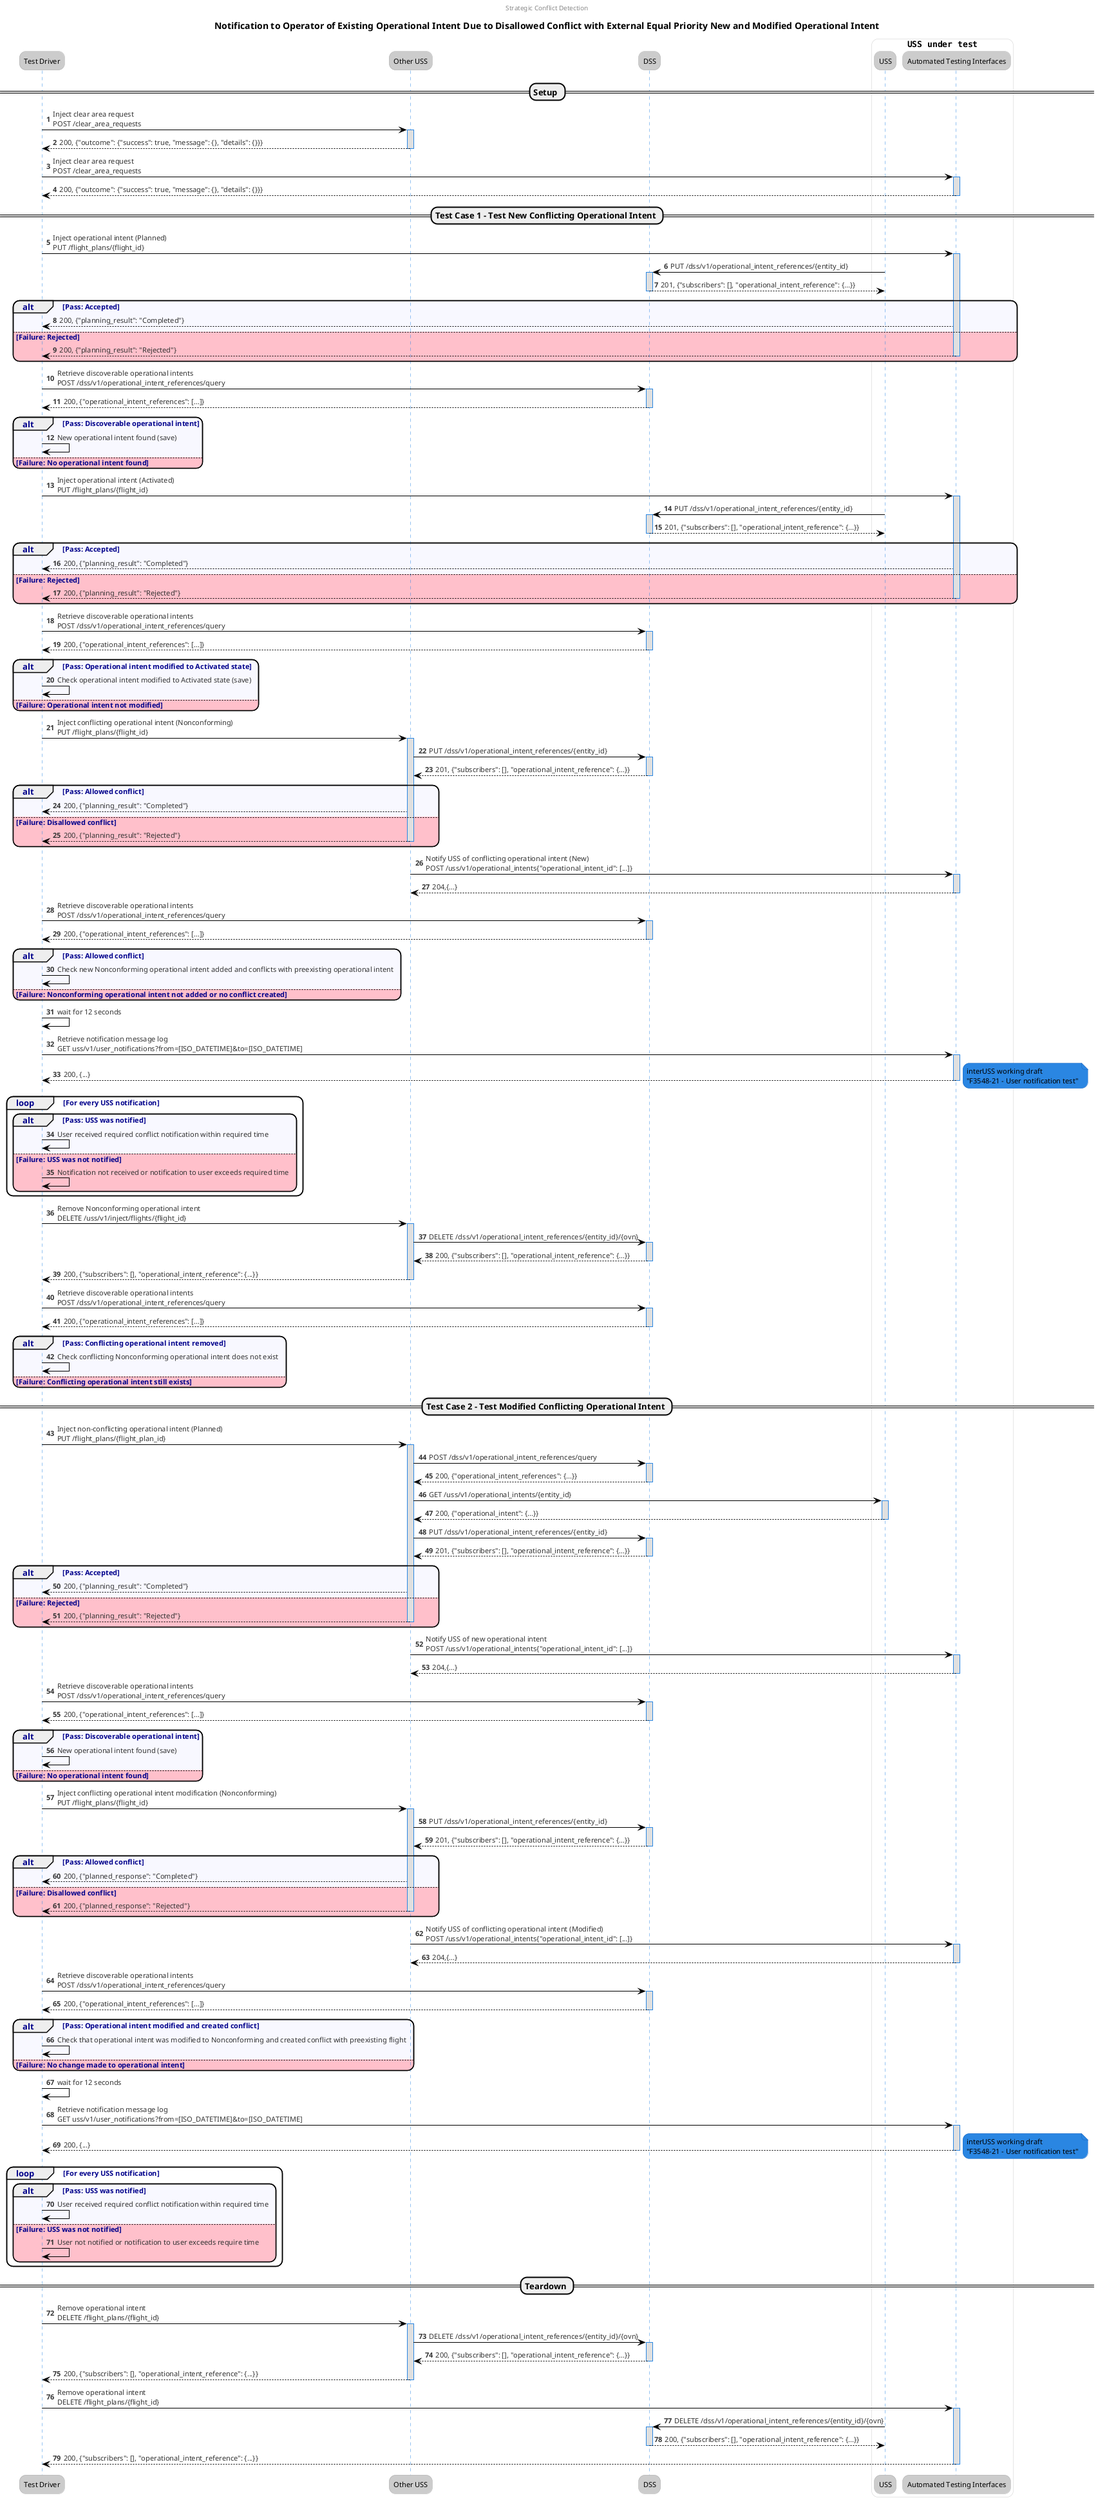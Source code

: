 @startuml
autonumber
!theme reddress-lightblue
skinparam BoxPadding 10
skinparam roundcorner 20
skinparam SequenceGroupHeaderFontColor darkblue
skinparam SequenceGroupFontColor darkblue
skinparam SequenceBoxBackgroundColor White
skinparam shadowing false


center header Strategic Conflict Detection
title Notification to Operator of Existing Operational Intent Due to Disallowed Conflict with External Equal Priority New and Modified Operational Intent

participant "Test Driver" as TD
participant "Other USS" as OUSS
participant "DSS" as DSS
box ""USS under test""
    participant "USS" as USS
    participant "Automated Testing Interfaces" as USSInter
end box

== Setup ==
' Clear area
TD -> OUSS++: Inject clear area request\nPOST /clear_area_requests
return 200, {"outcome": {"success": true, "message": {}, "details": {}}}

TD -> USSInter++: Inject clear area request\nPOST /clear_area_requests
return 200, {"outcome": {"success": true, "message": {}, "details": {}}}
 
== Test Case 1 - Test New Conflicting Operational Intent ==
 
' Test Case 1: attempt to create OI with conflict is rejected and user notified 

' Inject operational intent in planned state
TD -> USSInter++: Inject operational intent (Planned)\nPUT /flight_plans/{flight_id}
USS -> DSS++: PUT /dss/v1/operational_intent_references/{entity_id}
return 201, {"subscribers": [], "operational_intent_reference": {...}}
alt #GhostWhite Pass: Accepted
        TD <-- USSInter: 200, {"planning_result": "Completed"}
else #Pink Failure: Rejected
        TD <-- USSInter--: 200, {"planning_result": "Rejected"}
end

' Check if operational intent is discoverable 
TD -> DSS++: Retrieve discoverable operational intents\nPOST /dss/v1/operational_intent_references/query
return 200, {"operational_intent_references": [...]}
alt #GhostWhite Pass: Discoverable operational intent
        TD -> TD: New operational intent found (save)
else #Pink Failure: No operational intent found
end
 
' Transition operational intent to Activated state
TD -> USSInter++: Inject operational intent (Activated)\nPUT /flight_plans/{flight_id}
USS -> DSS++: PUT /dss/v1/operational_intent_references/{entity_id}
return 201, {"subscribers": [], "operational_intent_reference": {...}}
alt #GhostWhite Pass: Accepted
        TD <-- USSInter: 200, {"planning_result": "Completed"}
else #Pink Failure: Rejected
        TD <-- USSInter--: 200, {"planning_result": "Rejected"}
end

' Check if operational intent is modified to Activated
TD -> DSS++: Retrieve discoverable operational intents\nPOST /dss/v1/operational_intent_references/query
return 200, {"operational_intent_references": [...]}
alt #GhostWhite Pass: Operational intent modified to Activated state
        TD -> TD: Check operational intent modified to Activated state (save)
else  #Pink Failure: Operational intent not modified
end
 
' Inject conflicting, nonconforming operational intent in planned state
TD -> OUSS++: Inject conflicting operational intent (Nonconforming)\nPUT /flight_plans/{flight_id}
OUSS -> DSS++: PUT /dss/v1/operational_intent_references/{entity_id}
return 201, {"subscribers": [], "operational_intent_reference": {...}}
alt #GhostWhite Pass: Allowed conflict
        TD <-- OUSS: 200, {"planning_result": "Completed"}
else #Pink Failure: Disallowed conflict
        TD <-- OUSS--: 200, {"planning_result": "Rejected"}
end
  
OUSS -> USSInter++: Notify USS of conflicting operational intent (New)\nPOST /uss/v1/operational_intents{"operational_intent_id": [...]}
return 204,{...}
  
' Verify new conflicting operational intent added
TD -> DSS++: Retrieve discoverable operational intents\nPOST /dss/v1/operational_intent_references/query
return 200, {"operational_intent_references": [...]}
alt #GhostWhite Pass: Allowed conflict
        TD -> TD: Check new Nonconforming operational intent added and conflicts with preexisting operational intent
else #Pink Failure: Nonconforming operational intent not added or no conflict created 
end

TD -> TD: wait for 12 seconds

TD -> USSInter++: Retrieve notification message log\nGET uss/v1/user_notifications?from=[ISO_DATETIME]&to=[ISO_DATETIME]
return 200, {...}
note right
interUSS working draft
"F3548-21 - User notification test"
end note

loop For every USS notification
  alt #GhostWhite Pass: USS was notified
    TD -> TD: User received required conflict notification within required time
  else #Pink Failure: USS was not notified
    TD -> TD: Notification not received or notification to user exceeds required time
  end
end

' Remove conflicting operational intent
TD -> OUSS++: Remove Nonconforming operational intent\nDELETE /uss/v1/inject/flights/{flight_id}
OUSS -> DSS++: DELETE /dss/v1/operational_intent_references/{entity_id}/{ovn}
return 200, {"subscribers": [], "operational_intent_reference": {...}}
TD <-- OUSS--: 200, {"subscribers": [], "operational_intent_reference": {...}}
  
' Verify conflicting operational intent removed
TD -> DSS++: Retrieve discoverable operational intents\nPOST /dss/v1/operational_intent_references/query
return 200, {"operational_intent_references": [...]}

alt #GhostWhite Pass: Conflicting operational intent removed
        TD -> TD: Check conflicting Nonconforming operational intent does not exist
else #Pink Failure: Conflicting operational intent still exists
end


== Test Case 2 - Test Modified Conflicting Operational Intent ==

' Test Case 2: attempt to modify planned OI is rejected due to conflict and user notified
  
' Inject non-conflicting operational intent in planned state
TD -> OUSS++: Inject non-conflicting operational intent (Planned)\nPUT /flight_plans/{flight_plan_id}
' Query for existing operations
OUSS -> DSS++: POST /dss/v1/operational_intent_references/query
return 200, {"operational_intent_references": {...}}
' Check existing operations
OUSS -> USS++: GET /uss/v1/operational_intents/{entity_id}
return 200, {"operational_intent": {...}}
OUSS -> DSS++: PUT /dss/v1/operational_intent_references/{entity_id}
return 201, {"subscribers": [], "operational_intent_reference": {...}}
alt #GhostWhite Pass: Accepted
        TD <-- OUSS: 200, {"planning_result": "Completed"}
else #Pink Failure: Rejected
        TD <-- OUSS--: 200, {"planning_result": "Rejected"}
end
 
OUSS -> USSInter++: Notify USS of new operational intent\nPOST /uss/v1/operational_intents{"operational_intent_id": [...]}
return 204,{...}
 
' Check if operational intent is discoverable 
TD -> DSS++: Retrieve discoverable operational intents\nPOST /dss/v1/operational_intent_references/query
return 200, {"operational_intent_references": [...]}
alt #GhostWhite Pass: Discoverable operational intent
        TD -> TD: New operational intent found (save)
else #Pink Failure: No operational intent found
end

' Inject modified operational intent to conflict by changing to Nonconforming state
TD -> OUSS++: Inject conflicting operational intent modification (Nonconforming)\nPUT /flight_plans/{flight_id}
OUSS -> DSS++: PUT /dss/v1/operational_intent_references/{entity_id}
return 201, {"subscribers": [], "operational_intent_reference": {...}}
alt #GhostWhite Pass: Allowed conflict
  TD <-- OUSS: 200, {"planned_response": "Completed"}
else #Pink Failure: Disallowed conflict
  TD <-- OUSS--: 200, {"planned_response": "Rejected"}
end 
 
OUSS -> USSInter++: Notify USS of conflicting operational intent (Modified)\nPOST /uss/v1/operational_intents{"operational_intent_id": [...]}
return 204,{...}
 
' Verify operational intent modified and created conflict
TD -> DSS++: Retrieve discoverable operational intents\nPOST /dss/v1/operational_intent_references/query
return 200, {"operational_intent_references": [...]}
alt #GhostWhite Pass: Operational intent modified and created conflict
        TD -> TD: Check that operational intent was modified to Nonconforming and created conflict with preexisting flight
else #Pink Failure: No change made to operational intent
end
 
TD -> TD: wait for 12 seconds

TD -> USSInter++: Retrieve notification message log\nGET uss/v1/user_notifications?from=[ISO_DATETIME]&to=[ISO_DATETIME]
return 200, {...}
note right
interUSS working draft
"F3548-21 - User notification test"
end note

loop For every USS notification
  alt #GhostWhite Pass: USS was notified
    TD -> TD: User received required conflict notification within required time
  else #Pink Failure: USS was not notified
    TD -> TD: User not notified or notification to user exceeds require time
  end
end
 

== Teardown ==
' Terminate operational intent
TD -> OUSS++: Remove operational intent\nDELETE /flight_plans/{flight_id}
OUSS -> DSS++: DELETE /dss/v1/operational_intent_references/{entity_id}/{ovn}
return 200, {"subscribers": [], "operational_intent_reference": {...}}
TD <-- OUSS--: 200, {"subscribers": [], "operational_intent_reference": {...}}

TD -> USSInter++: Remove operational intent\nDELETE /flight_plans/{flight_id}
USS -> DSS++: DELETE /dss/v1/operational_intent_references/{entity_id}/{ovn}
return 200, {"subscribers": [], "operational_intent_reference": {...}}
TD <-- USSInter--: 200, {"subscribers": [], "operational_intent_reference": {...}}

@enduml